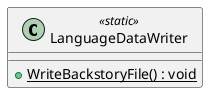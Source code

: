 @startuml
class LanguageDataWriter <<static>> {
    + {static} WriteBackstoryFile() : void
}
@enduml
